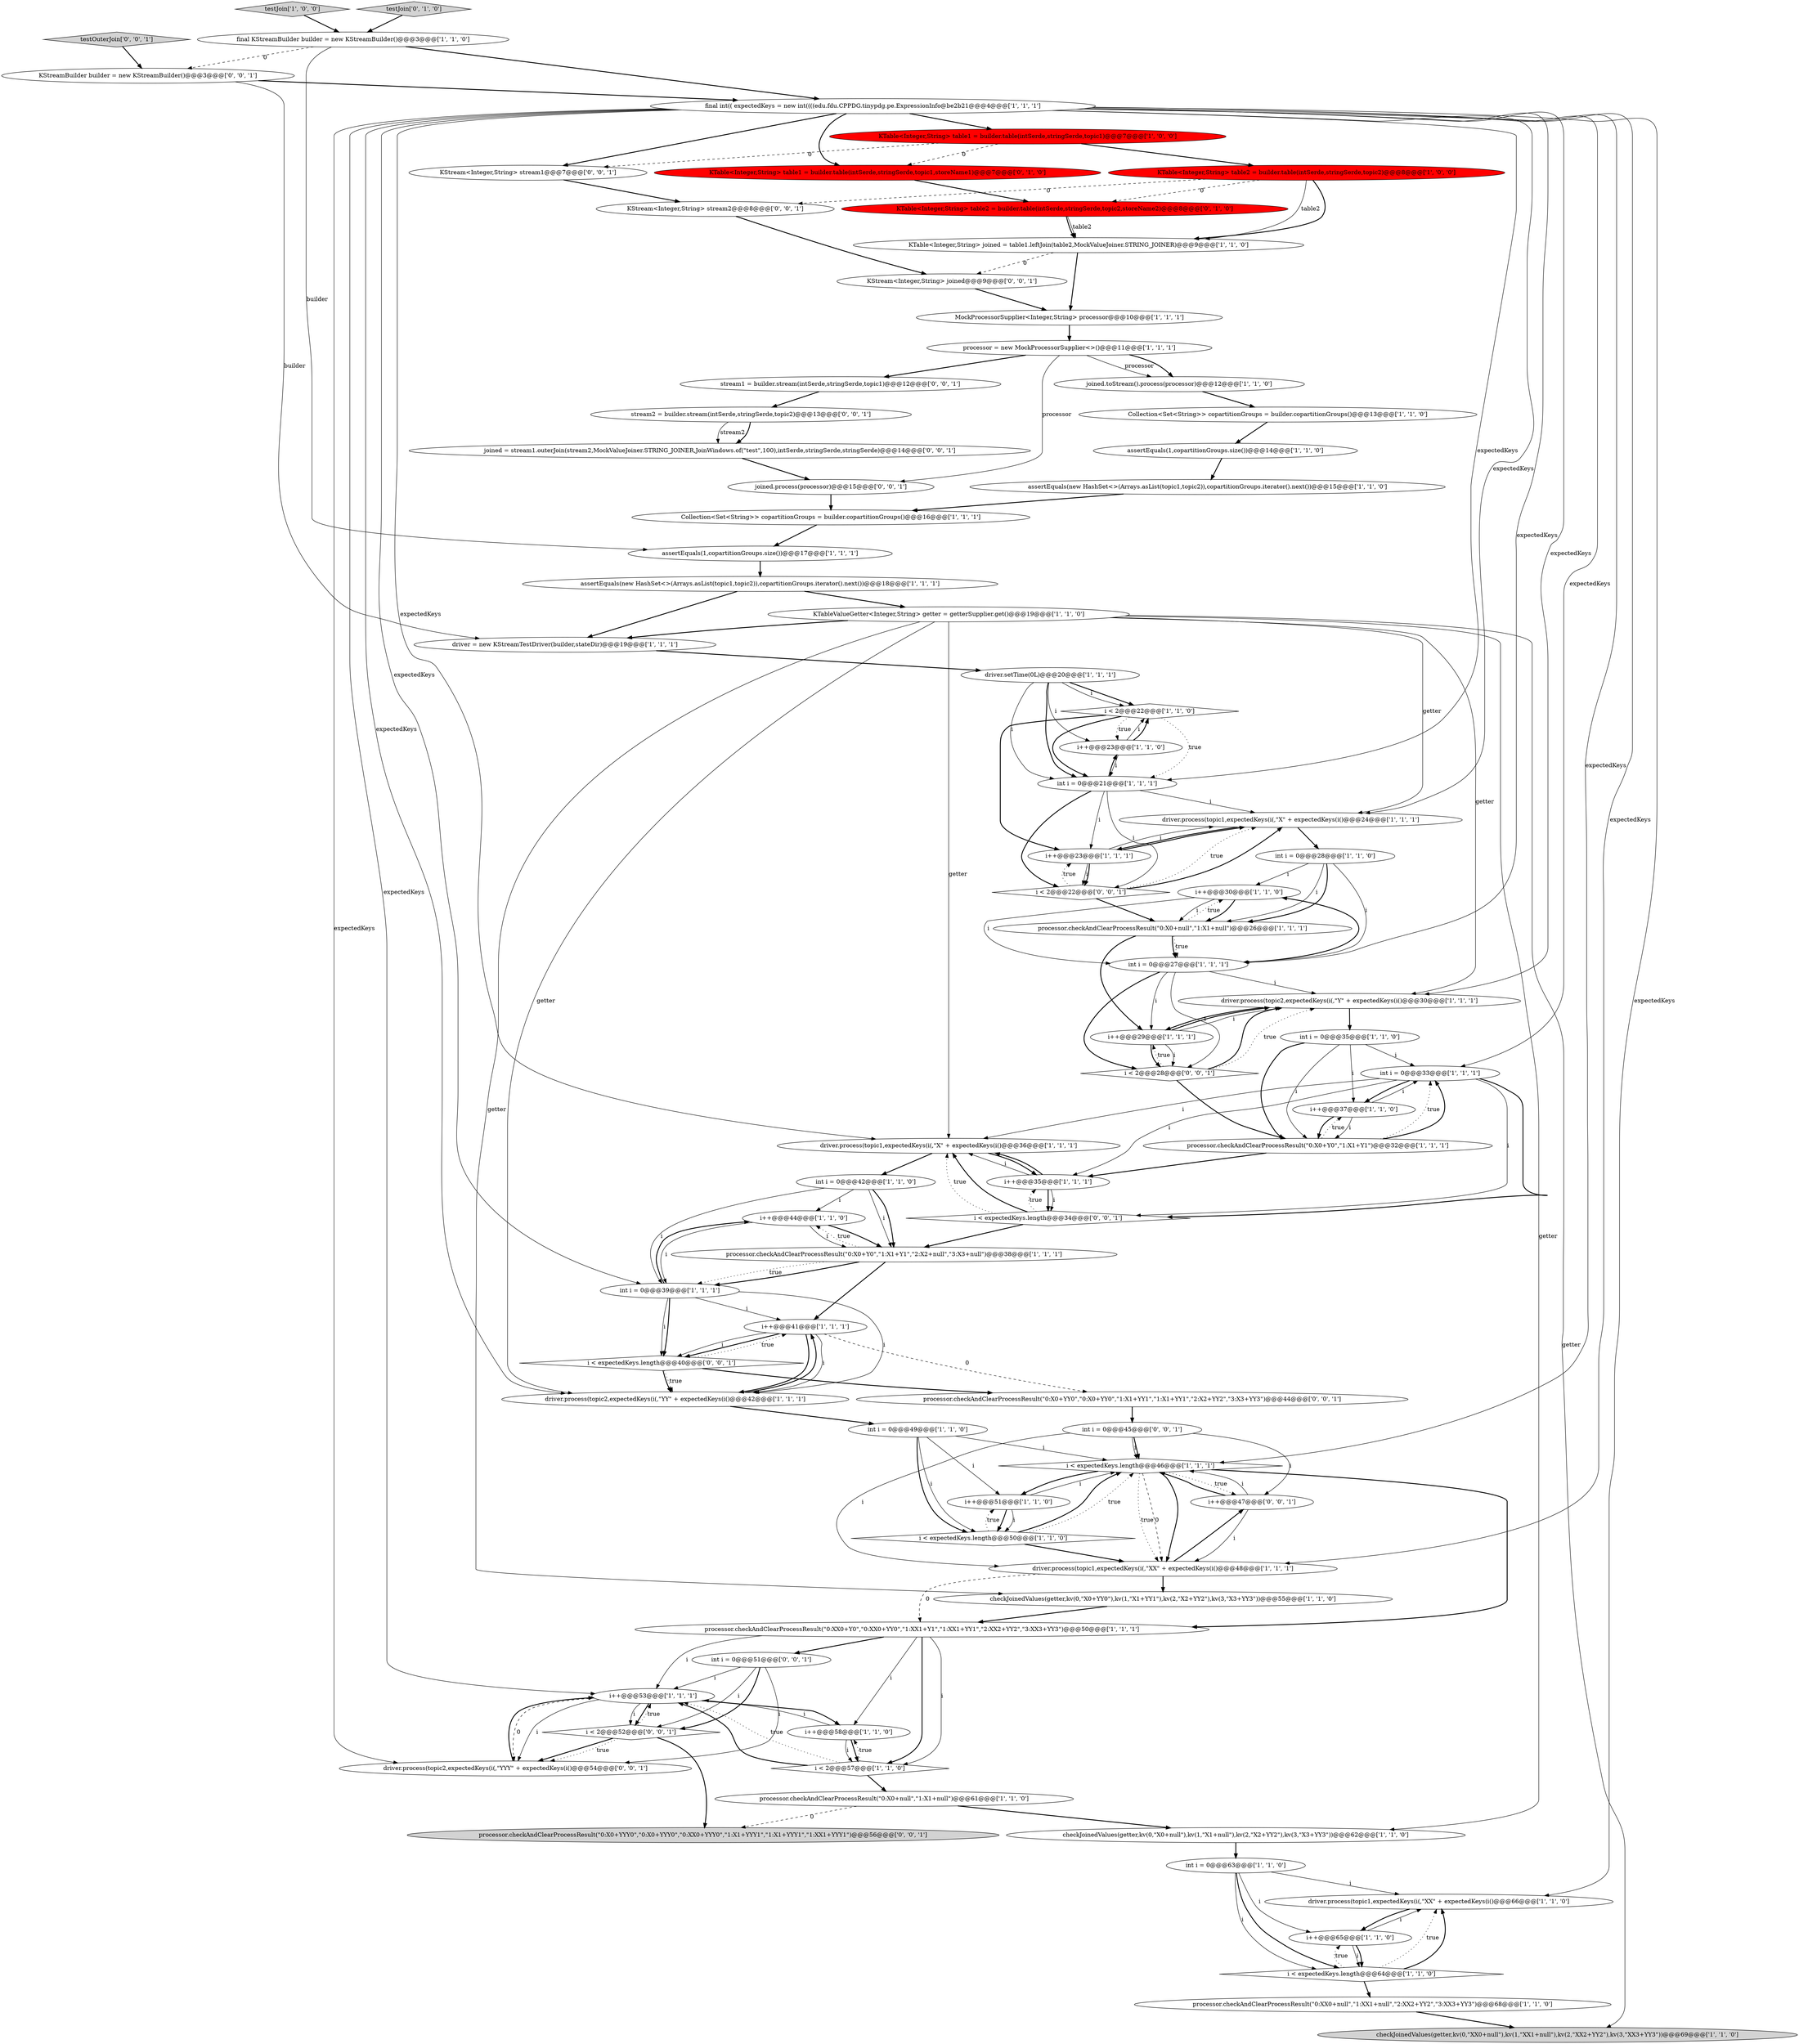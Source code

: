 digraph {
15 [style = filled, label = "processor.checkAndClearProcessResult(\"0:XX0+null\",\"1:XX1+null\",\"2:XX2+YY2\",\"3:XX3+YY3\")@@@68@@@['1', '1', '0']", fillcolor = white, shape = ellipse image = "AAA0AAABBB1BBB"];
34 [style = filled, label = "final int(( expectedKeys = new int((((edu.fdu.CPPDG.tinypdg.pe.ExpressionInfo@be2b21@@@4@@@['1', '1', '1']", fillcolor = white, shape = ellipse image = "AAA0AAABBB1BBB"];
55 [style = filled, label = "KTable<Integer,String> table1 = builder.table(intSerde,stringSerde,topic1)@@@7@@@['1', '0', '0']", fillcolor = red, shape = ellipse image = "AAA1AAABBB1BBB"];
77 [style = filled, label = "int i = 0@@@45@@@['0', '0', '1']", fillcolor = white, shape = ellipse image = "AAA0AAABBB3BBB"];
56 [style = filled, label = "testJoin['1', '0', '0']", fillcolor = lightgray, shape = diamond image = "AAA0AAABBB1BBB"];
50 [style = filled, label = "i++@@@44@@@['1', '1', '0']", fillcolor = white, shape = ellipse image = "AAA0AAABBB1BBB"];
80 [style = filled, label = "KStream<Integer,String> joined@@@9@@@['0', '0', '1']", fillcolor = white, shape = ellipse image = "AAA0AAABBB3BBB"];
22 [style = filled, label = "Collection<Set<String>> copartitionGroups = builder.copartitionGroups()@@@13@@@['1', '1', '0']", fillcolor = white, shape = ellipse image = "AAA0AAABBB1BBB"];
11 [style = filled, label = "i < 2@@@22@@@['1', '1', '0']", fillcolor = white, shape = diamond image = "AAA0AAABBB1BBB"];
23 [style = filled, label = "driver.process(topic1,expectedKeys(i(,\"XX\" + expectedKeys(i()@@@66@@@['1', '1', '0']", fillcolor = white, shape = ellipse image = "AAA0AAABBB1BBB"];
8 [style = filled, label = "driver.setTime(0L)@@@20@@@['1', '1', '1']", fillcolor = white, shape = ellipse image = "AAA0AAABBB1BBB"];
5 [style = filled, label = "i++@@@23@@@['1', '1', '0']", fillcolor = white, shape = ellipse image = "AAA0AAABBB1BBB"];
36 [style = filled, label = "int i = 0@@@33@@@['1', '1', '1']", fillcolor = white, shape = ellipse image = "AAA0AAABBB1BBB"];
24 [style = filled, label = "int i = 0@@@21@@@['1', '1', '1']", fillcolor = white, shape = ellipse image = "AAA0AAABBB1BBB"];
41 [style = filled, label = "int i = 0@@@35@@@['1', '1', '0']", fillcolor = white, shape = ellipse image = "AAA0AAABBB1BBB"];
1 [style = filled, label = "driver.process(topic1,expectedKeys(i(,\"X\" + expectedKeys(i()@@@24@@@['1', '1', '1']", fillcolor = white, shape = ellipse image = "AAA0AAABBB1BBB"];
30 [style = filled, label = "driver = new KStreamTestDriver(builder,stateDir)@@@19@@@['1', '1', '1']", fillcolor = white, shape = ellipse image = "AAA0AAABBB1BBB"];
66 [style = filled, label = "joined.process(processor)@@@15@@@['0', '0', '1']", fillcolor = white, shape = ellipse image = "AAA0AAABBB3BBB"];
7 [style = filled, label = "processor = new MockProcessorSupplier<>()@@@11@@@['1', '1', '1']", fillcolor = white, shape = ellipse image = "AAA0AAABBB1BBB"];
9 [style = filled, label = "KTableValueGetter<Integer,String> getter = getterSupplier.get()@@@19@@@['1', '1', '0']", fillcolor = white, shape = ellipse image = "AAA0AAABBB1BBB"];
21 [style = filled, label = "assertEquals(new HashSet<>(Arrays.asList(topic1,topic2)),copartitionGroups.iterator().next())@@@15@@@['1', '1', '0']", fillcolor = white, shape = ellipse image = "AAA0AAABBB1BBB"];
26 [style = filled, label = "i++@@@65@@@['1', '1', '0']", fillcolor = white, shape = ellipse image = "AAA0AAABBB1BBB"];
73 [style = filled, label = "driver.process(topic2,expectedKeys(i(,\"YYY\" + expectedKeys(i()@@@54@@@['0', '0', '1']", fillcolor = white, shape = ellipse image = "AAA0AAABBB3BBB"];
48 [style = filled, label = "driver.process(topic1,expectedKeys(i(,\"X\" + expectedKeys(i()@@@36@@@['1', '1', '1']", fillcolor = white, shape = ellipse image = "AAA0AAABBB1BBB"];
71 [style = filled, label = "i++@@@47@@@['0', '0', '1']", fillcolor = white, shape = ellipse image = "AAA0AAABBB3BBB"];
6 [style = filled, label = "checkJoinedValues(getter,kv(0,\"XX0+null\"),kv(1,\"XX1+null\"),kv(2,\"XX2+YY2\"),kv(3,\"XX3+YY3\"))@@@69@@@['1', '1', '0']", fillcolor = lightgray, shape = ellipse image = "AAA0AAABBB1BBB"];
3 [style = filled, label = "driver.process(topic2,expectedKeys(i(,\"Y\" + expectedKeys(i()@@@30@@@['1', '1', '1']", fillcolor = white, shape = ellipse image = "AAA0AAABBB1BBB"];
17 [style = filled, label = "i++@@@53@@@['1', '1', '1']", fillcolor = white, shape = ellipse image = "AAA0AAABBB1BBB"];
62 [style = filled, label = "KStream<Integer,String> stream2@@@8@@@['0', '0', '1']", fillcolor = white, shape = ellipse image = "AAA0AAABBB3BBB"];
20 [style = filled, label = "processor.checkAndClearProcessResult(\"0:X0+null\",\"1:X1+null\")@@@61@@@['1', '1', '0']", fillcolor = white, shape = ellipse image = "AAA0AAABBB1BBB"];
32 [style = filled, label = "int i = 0@@@28@@@['1', '1', '0']", fillcolor = white, shape = ellipse image = "AAA0AAABBB1BBB"];
64 [style = filled, label = "KStreamBuilder builder = new KStreamBuilder()@@@3@@@['0', '0', '1']", fillcolor = white, shape = ellipse image = "AAA0AAABBB3BBB"];
39 [style = filled, label = "driver.process(topic2,expectedKeys(i(,\"YY\" + expectedKeys(i()@@@42@@@['1', '1', '1']", fillcolor = white, shape = ellipse image = "AAA0AAABBB1BBB"];
40 [style = filled, label = "final KStreamBuilder builder = new KStreamBuilder()@@@3@@@['1', '1', '0']", fillcolor = white, shape = ellipse image = "AAA0AAABBB1BBB"];
75 [style = filled, label = "processor.checkAndClearProcessResult(\"0:X0+YYY0\",\"0:X0+YYY0\",\"0:XX0+YYY0\",\"1:X1+YYY1\",\"1:X1+YYY1\",\"1:XX1+YYY1\")@@@56@@@['0', '0', '1']", fillcolor = lightgray, shape = ellipse image = "AAA0AAABBB3BBB"];
46 [style = filled, label = "i++@@@30@@@['1', '1', '0']", fillcolor = white, shape = ellipse image = "AAA0AAABBB1BBB"];
38 [style = filled, label = "int i = 0@@@49@@@['1', '1', '0']", fillcolor = white, shape = ellipse image = "AAA0AAABBB1BBB"];
54 [style = filled, label = "processor.checkAndClearProcessResult(\"0:X0+Y0\",\"1:X1+Y1\",\"2:X2+null\",\"3:X3+null\")@@@38@@@['1', '1', '1']", fillcolor = white, shape = ellipse image = "AAA0AAABBB1BBB"];
28 [style = filled, label = "i < expectedKeys.length@@@46@@@['1', '1', '1']", fillcolor = white, shape = diamond image = "AAA0AAABBB1BBB"];
70 [style = filled, label = "joined = stream1.outerJoin(stream2,MockValueJoiner.STRING_JOINER,JoinWindows.of(\"test\",100),intSerde,stringSerde,stringSerde)@@@14@@@['0', '0', '1']", fillcolor = white, shape = ellipse image = "AAA0AAABBB3BBB"];
10 [style = filled, label = "checkJoinedValues(getter,kv(0,\"X0+YY0\"),kv(1,\"X1+YY1\"),kv(2,\"X2+YY2\"),kv(3,\"X3+YY3\"))@@@55@@@['1', '1', '0']", fillcolor = white, shape = ellipse image = "AAA0AAABBB1BBB"];
81 [style = filled, label = "int i = 0@@@51@@@['0', '0', '1']", fillcolor = white, shape = ellipse image = "AAA0AAABBB3BBB"];
79 [style = filled, label = "i < expectedKeys.length@@@40@@@['0', '0', '1']", fillcolor = white, shape = diamond image = "AAA0AAABBB3BBB"];
37 [style = filled, label = "driver.process(topic1,expectedKeys(i(,\"XX\" + expectedKeys(i()@@@48@@@['1', '1', '1']", fillcolor = white, shape = ellipse image = "AAA0AAABBB1BBB"];
2 [style = filled, label = "processor.checkAndClearProcessResult(\"0:X0+null\",\"1:X1+null\")@@@26@@@['1', '1', '1']", fillcolor = white, shape = ellipse image = "AAA0AAABBB1BBB"];
42 [style = filled, label = "KTable<Integer,String> joined = table1.leftJoin(table2,MockValueJoiner.STRING_JOINER)@@@9@@@['1', '1', '0']", fillcolor = white, shape = ellipse image = "AAA0AAABBB1BBB"];
4 [style = filled, label = "i++@@@29@@@['1', '1', '1']", fillcolor = white, shape = ellipse image = "AAA0AAABBB1BBB"];
31 [style = filled, label = "MockProcessorSupplier<Integer,String> processor@@@10@@@['1', '1', '1']", fillcolor = white, shape = ellipse image = "AAA0AAABBB1BBB"];
60 [style = filled, label = "KTable<Integer,String> table2 = builder.table(intSerde,stringSerde,topic2,storeName2)@@@8@@@['0', '1', '0']", fillcolor = red, shape = ellipse image = "AAA1AAABBB2BBB"];
47 [style = filled, label = "int i = 0@@@42@@@['1', '1', '0']", fillcolor = white, shape = ellipse image = "AAA0AAABBB1BBB"];
18 [style = filled, label = "processor.checkAndClearProcessResult(\"0:X0+Y0\",\"1:X1+Y1\")@@@32@@@['1', '1', '1']", fillcolor = white, shape = ellipse image = "AAA0AAABBB1BBB"];
43 [style = filled, label = "processor.checkAndClearProcessResult(\"0:XX0+Y0\",\"0:XX0+YY0\",\"1:XX1+Y1\",\"1:XX1+YY1\",\"2:XX2+YY2\",\"3:XX3+YY3\")@@@50@@@['1', '1', '1']", fillcolor = white, shape = ellipse image = "AAA0AAABBB1BBB"];
53 [style = filled, label = "assertEquals(1,copartitionGroups.size())@@@17@@@['1', '1', '1']", fillcolor = white, shape = ellipse image = "AAA0AAABBB1BBB"];
74 [style = filled, label = "i < expectedKeys.length@@@34@@@['0', '0', '1']", fillcolor = white, shape = diamond image = "AAA0AAABBB3BBB"];
12 [style = filled, label = "i++@@@58@@@['1', '1', '0']", fillcolor = white, shape = ellipse image = "AAA0AAABBB1BBB"];
67 [style = filled, label = "stream2 = builder.stream(intSerde,stringSerde,topic2)@@@13@@@['0', '0', '1']", fillcolor = white, shape = ellipse image = "AAA0AAABBB3BBB"];
58 [style = filled, label = "i < expectedKeys.length@@@50@@@['1', '1', '0']", fillcolor = white, shape = diamond image = "AAA0AAABBB1BBB"];
14 [style = filled, label = "i < 2@@@57@@@['1', '1', '0']", fillcolor = white, shape = diamond image = "AAA0AAABBB1BBB"];
49 [style = filled, label = "int i = 0@@@39@@@['1', '1', '1']", fillcolor = white, shape = ellipse image = "AAA0AAABBB1BBB"];
51 [style = filled, label = "i++@@@41@@@['1', '1', '1']", fillcolor = white, shape = ellipse image = "AAA0AAABBB1BBB"];
65 [style = filled, label = "i < 2@@@52@@@['0', '0', '1']", fillcolor = white, shape = diamond image = "AAA0AAABBB3BBB"];
61 [style = filled, label = "testJoin['0', '1', '0']", fillcolor = lightgray, shape = diamond image = "AAA0AAABBB2BBB"];
69 [style = filled, label = "stream1 = builder.stream(intSerde,stringSerde,topic1)@@@12@@@['0', '0', '1']", fillcolor = white, shape = ellipse image = "AAA0AAABBB3BBB"];
78 [style = filled, label = "processor.checkAndClearProcessResult(\"0:X0+YY0\",\"0:X0+YY0\",\"1:X1+YY1\",\"1:X1+YY1\",\"2:X2+YY2\",\"3:X3+YY3\")@@@44@@@['0', '0', '1']", fillcolor = white, shape = ellipse image = "AAA0AAABBB3BBB"];
33 [style = filled, label = "int i = 0@@@63@@@['1', '1', '0']", fillcolor = white, shape = ellipse image = "AAA0AAABBB1BBB"];
16 [style = filled, label = "assertEquals(new HashSet<>(Arrays.asList(topic1,topic2)),copartitionGroups.iterator().next())@@@18@@@['1', '1', '1']", fillcolor = white, shape = ellipse image = "AAA0AAABBB1BBB"];
29 [style = filled, label = "i < expectedKeys.length@@@64@@@['1', '1', '0']", fillcolor = white, shape = diamond image = "AAA0AAABBB1BBB"];
25 [style = filled, label = "int i = 0@@@27@@@['1', '1', '1']", fillcolor = white, shape = ellipse image = "AAA0AAABBB1BBB"];
27 [style = filled, label = "Collection<Set<String>> copartitionGroups = builder.copartitionGroups()@@@16@@@['1', '1', '1']", fillcolor = white, shape = ellipse image = "AAA0AAABBB1BBB"];
59 [style = filled, label = "KTable<Integer,String> table1 = builder.table(intSerde,stringSerde,topic1,storeName1)@@@7@@@['0', '1', '0']", fillcolor = red, shape = ellipse image = "AAA1AAABBB2BBB"];
35 [style = filled, label = "i++@@@35@@@['1', '1', '1']", fillcolor = white, shape = ellipse image = "AAA0AAABBB1BBB"];
63 [style = filled, label = "KStream<Integer,String> stream1@@@7@@@['0', '0', '1']", fillcolor = white, shape = ellipse image = "AAA0AAABBB3BBB"];
52 [style = filled, label = "i++@@@51@@@['1', '1', '0']", fillcolor = white, shape = ellipse image = "AAA0AAABBB1BBB"];
76 [style = filled, label = "i < 2@@@22@@@['0', '0', '1']", fillcolor = white, shape = diamond image = "AAA0AAABBB3BBB"];
68 [style = filled, label = "i < 2@@@28@@@['0', '0', '1']", fillcolor = white, shape = diamond image = "AAA0AAABBB3BBB"];
72 [style = filled, label = "testOuterJoin['0', '0', '1']", fillcolor = lightgray, shape = diamond image = "AAA0AAABBB3BBB"];
0 [style = filled, label = "assertEquals(1,copartitionGroups.size())@@@14@@@['1', '1', '0']", fillcolor = white, shape = ellipse image = "AAA0AAABBB1BBB"];
45 [style = filled, label = "checkJoinedValues(getter,kv(0,\"X0+null\"),kv(1,\"X1+null\"),kv(2,\"X2+YY2\"),kv(3,\"X3+YY3\"))@@@62@@@['1', '1', '0']", fillcolor = white, shape = ellipse image = "AAA0AAABBB1BBB"];
44 [style = filled, label = "KTable<Integer,String> table2 = builder.table(intSerde,stringSerde,topic2)@@@8@@@['1', '0', '0']", fillcolor = red, shape = ellipse image = "AAA1AAABBB1BBB"];
19 [style = filled, label = "i++@@@37@@@['1', '1', '0']", fillcolor = white, shape = ellipse image = "AAA0AAABBB1BBB"];
57 [style = filled, label = "i++@@@23@@@['1', '1', '1']", fillcolor = white, shape = ellipse image = "AAA0AAABBB1BBB"];
13 [style = filled, label = "joined.toStream().process(processor)@@@12@@@['1', '1', '0']", fillcolor = white, shape = ellipse image = "AAA0AAABBB1BBB"];
58->28 [style = bold, label=""];
54->49 [style = dotted, label="true"];
35->48 [style = bold, label=""];
29->15 [style = bold, label=""];
70->66 [style = bold, label=""];
24->76 [style = bold, label=""];
52->58 [style = solid, label="i"];
64->30 [style = solid, label="builder"];
46->2 [style = bold, label=""];
9->45 [style = solid, label="getter"];
79->39 [style = bold, label=""];
57->1 [style = bold, label=""];
45->33 [style = bold, label=""];
38->52 [style = solid, label="i"];
14->17 [style = bold, label=""];
43->81 [style = bold, label=""];
7->13 [style = solid, label="processor"];
48->35 [style = bold, label=""];
29->23 [style = dotted, label="true"];
34->17 [style = solid, label="expectedKeys"];
7->69 [style = bold, label=""];
29->26 [style = dotted, label="true"];
57->1 [style = solid, label="i"];
3->4 [style = bold, label=""];
47->49 [style = solid, label="i"];
8->24 [style = solid, label="i"];
25->68 [style = solid, label="i"];
4->68 [style = solid, label="i"];
2->25 [style = dotted, label="true"];
17->73 [style = dashed, label="0"];
22->0 [style = bold, label=""];
28->43 [style = bold, label=""];
28->52 [style = bold, label=""];
39->51 [style = bold, label=""];
34->73 [style = solid, label="expectedKeys"];
17->73 [style = solid, label="i"];
42->80 [style = dashed, label="0"];
34->23 [style = solid, label="expectedKeys"];
51->39 [style = bold, label=""];
49->51 [style = solid, label="i"];
39->38 [style = bold, label=""];
18->35 [style = bold, label=""];
64->34 [style = bold, label=""];
77->37 [style = solid, label="i"];
13->22 [style = bold, label=""];
9->3 [style = solid, label="getter"];
30->8 [style = bold, label=""];
32->46 [style = solid, label="i"];
9->1 [style = solid, label="getter"];
50->54 [style = bold, label=""];
2->25 [style = bold, label=""];
8->11 [style = bold, label=""];
34->48 [style = solid, label="expectedKeys"];
20->45 [style = bold, label=""];
16->9 [style = bold, label=""];
14->20 [style = bold, label=""];
9->48 [style = solid, label="getter"];
4->3 [style = bold, label=""];
68->18 [style = bold, label=""];
8->11 [style = solid, label="i"];
19->18 [style = bold, label=""];
28->37 [style = bold, label=""];
54->49 [style = bold, label=""];
59->60 [style = bold, label=""];
65->73 [style = bold, label=""];
38->28 [style = solid, label="i"];
14->12 [style = dotted, label="true"];
27->53 [style = bold, label=""];
76->1 [style = dotted, label="true"];
51->79 [style = bold, label=""];
17->65 [style = solid, label="i"];
65->75 [style = bold, label=""];
73->17 [style = bold, label=""];
44->42 [style = solid, label="table2"];
47->54 [style = solid, label="i"];
42->31 [style = bold, label=""];
0->21 [style = bold, label=""];
40->34 [style = bold, label=""];
29->23 [style = bold, label=""];
5->11 [style = solid, label="i"];
81->73 [style = solid, label="i"];
50->54 [style = solid, label="i"];
17->65 [style = bold, label=""];
11->5 [style = dotted, label="true"];
2->4 [style = bold, label=""];
34->1 [style = solid, label="expectedKeys"];
24->5 [style = bold, label=""];
76->2 [style = bold, label=""];
33->29 [style = bold, label=""];
44->60 [style = dashed, label="0"];
52->58 [style = bold, label=""];
34->59 [style = bold, label=""];
26->23 [style = solid, label="i"];
63->62 [style = bold, label=""];
12->14 [style = solid, label="i"];
47->54 [style = bold, label=""];
57->76 [style = bold, label=""];
19->36 [style = solid, label="i"];
12->14 [style = bold, label=""];
74->35 [style = dotted, label="true"];
1->32 [style = bold, label=""];
5->24 [style = solid, label="i"];
35->74 [style = solid, label="i"];
32->25 [style = solid, label="i"];
5->11 [style = bold, label=""];
61->40 [style = bold, label=""];
71->37 [style = solid, label="i"];
28->37 [style = dotted, label="true"];
56->40 [style = bold, label=""];
11->57 [style = bold, label=""];
43->12 [style = solid, label="i"];
43->17 [style = solid, label="i"];
72->64 [style = bold, label=""];
67->70 [style = solid, label="stream2"];
11->24 [style = dotted, label="true"];
65->17 [style = dotted, label="true"];
8->24 [style = bold, label=""];
50->49 [style = solid, label="i"];
58->52 [style = dotted, label="true"];
44->42 [style = bold, label=""];
26->29 [style = solid, label="i"];
25->4 [style = solid, label="i"];
81->65 [style = solid, label="i"];
51->79 [style = solid, label="i"];
40->64 [style = dashed, label="0"];
10->43 [style = bold, label=""];
21->27 [style = bold, label=""];
37->10 [style = bold, label=""];
68->3 [style = bold, label=""];
35->74 [style = bold, label=""];
67->70 [style = bold, label=""];
71->28 [style = solid, label="i"];
18->19 [style = dotted, label="true"];
18->36 [style = dotted, label="true"];
58->37 [style = bold, label=""];
34->55 [style = bold, label=""];
4->3 [style = solid, label="i"];
74->48 [style = bold, label=""];
49->39 [style = solid, label="i"];
11->24 [style = bold, label=""];
34->37 [style = solid, label="expectedKeys"];
31->7 [style = bold, label=""];
49->50 [style = bold, label=""];
62->80 [style = bold, label=""];
34->3 [style = solid, label="expectedKeys"];
80->31 [style = bold, label=""];
79->51 [style = dotted, label="true"];
58->28 [style = dotted, label="true"];
14->17 [style = dotted, label="true"];
24->1 [style = solid, label="i"];
46->25 [style = solid, label="i"];
17->12 [style = bold, label=""];
33->23 [style = solid, label="i"];
34->39 [style = solid, label="expectedKeys"];
54->50 [style = dotted, label="true"];
1->57 [style = bold, label=""];
81->65 [style = bold, label=""];
43->14 [style = bold, label=""];
34->28 [style = solid, label="expectedKeys"];
46->2 [style = solid, label="i"];
19->18 [style = solid, label="i"];
49->79 [style = bold, label=""];
47->50 [style = solid, label="i"];
3->41 [style = bold, label=""];
16->30 [style = bold, label=""];
7->66 [style = solid, label="processor"];
41->36 [style = solid, label="i"];
37->71 [style = bold, label=""];
24->76 [style = solid, label="i"];
25->68 [style = bold, label=""];
49->79 [style = solid, label="i"];
36->48 [style = solid, label="i"];
38->58 [style = solid, label="i"];
60->42 [style = bold, label=""];
36->35 [style = solid, label="i"];
76->57 [style = dotted, label="true"];
41->18 [style = bold, label=""];
55->63 [style = dashed, label="0"];
33->26 [style = solid, label="i"];
36->19 [style = bold, label=""];
60->42 [style = solid, label="table2"];
28->71 [style = dotted, label="true"];
7->13 [style = bold, label=""];
54->51 [style = bold, label=""];
35->48 [style = solid, label="i"];
76->1 [style = bold, label=""];
34->49 [style = solid, label="expectedKeys"];
57->76 [style = solid, label="i"];
69->67 [style = bold, label=""];
41->18 [style = solid, label="i"];
28->37 [style = dashed, label="0"];
24->57 [style = solid, label="i"];
38->58 [style = bold, label=""];
34->36 [style = solid, label="expectedKeys"];
26->29 [style = bold, label=""];
68->4 [style = dotted, label="true"];
9->10 [style = solid, label="getter"];
32->2 [style = solid, label="i"];
23->26 [style = bold, label=""];
55->59 [style = dashed, label="0"];
71->28 [style = bold, label=""];
9->30 [style = bold, label=""];
18->36 [style = bold, label=""];
15->6 [style = bold, label=""];
41->19 [style = solid, label="i"];
25->46 [style = bold, label=""];
77->28 [style = bold, label=""];
51->39 [style = solid, label="i"];
51->78 [style = dashed, label="0"];
20->75 [style = dashed, label="0"];
32->2 [style = bold, label=""];
37->43 [style = dashed, label="0"];
36->74 [style = solid, label="i"];
78->77 [style = bold, label=""];
68->3 [style = dotted, label="true"];
55->44 [style = bold, label=""];
81->17 [style = solid, label="i"];
66->27 [style = bold, label=""];
36->74 [style = bold, label=""];
52->28 [style = solid, label="i"];
34->24 [style = solid, label="expectedKeys"];
12->17 [style = solid, label="i"];
79->78 [style = bold, label=""];
74->48 [style = dotted, label="true"];
48->47 [style = bold, label=""];
8->5 [style = solid, label="i"];
33->29 [style = solid, label="i"];
65->73 [style = dotted, label="true"];
9->6 [style = solid, label="getter"];
44->62 [style = dashed, label="0"];
53->16 [style = bold, label=""];
77->28 [style = solid, label="i"];
77->71 [style = solid, label="i"];
2->46 [style = dotted, label="true"];
43->14 [style = solid, label="i"];
25->3 [style = solid, label="i"];
40->53 [style = solid, label="builder"];
4->68 [style = bold, label=""];
79->39 [style = dotted, label="true"];
34->25 [style = solid, label="expectedKeys"];
74->54 [style = bold, label=""];
9->39 [style = solid, label="getter"];
34->63 [style = bold, label=""];
}

